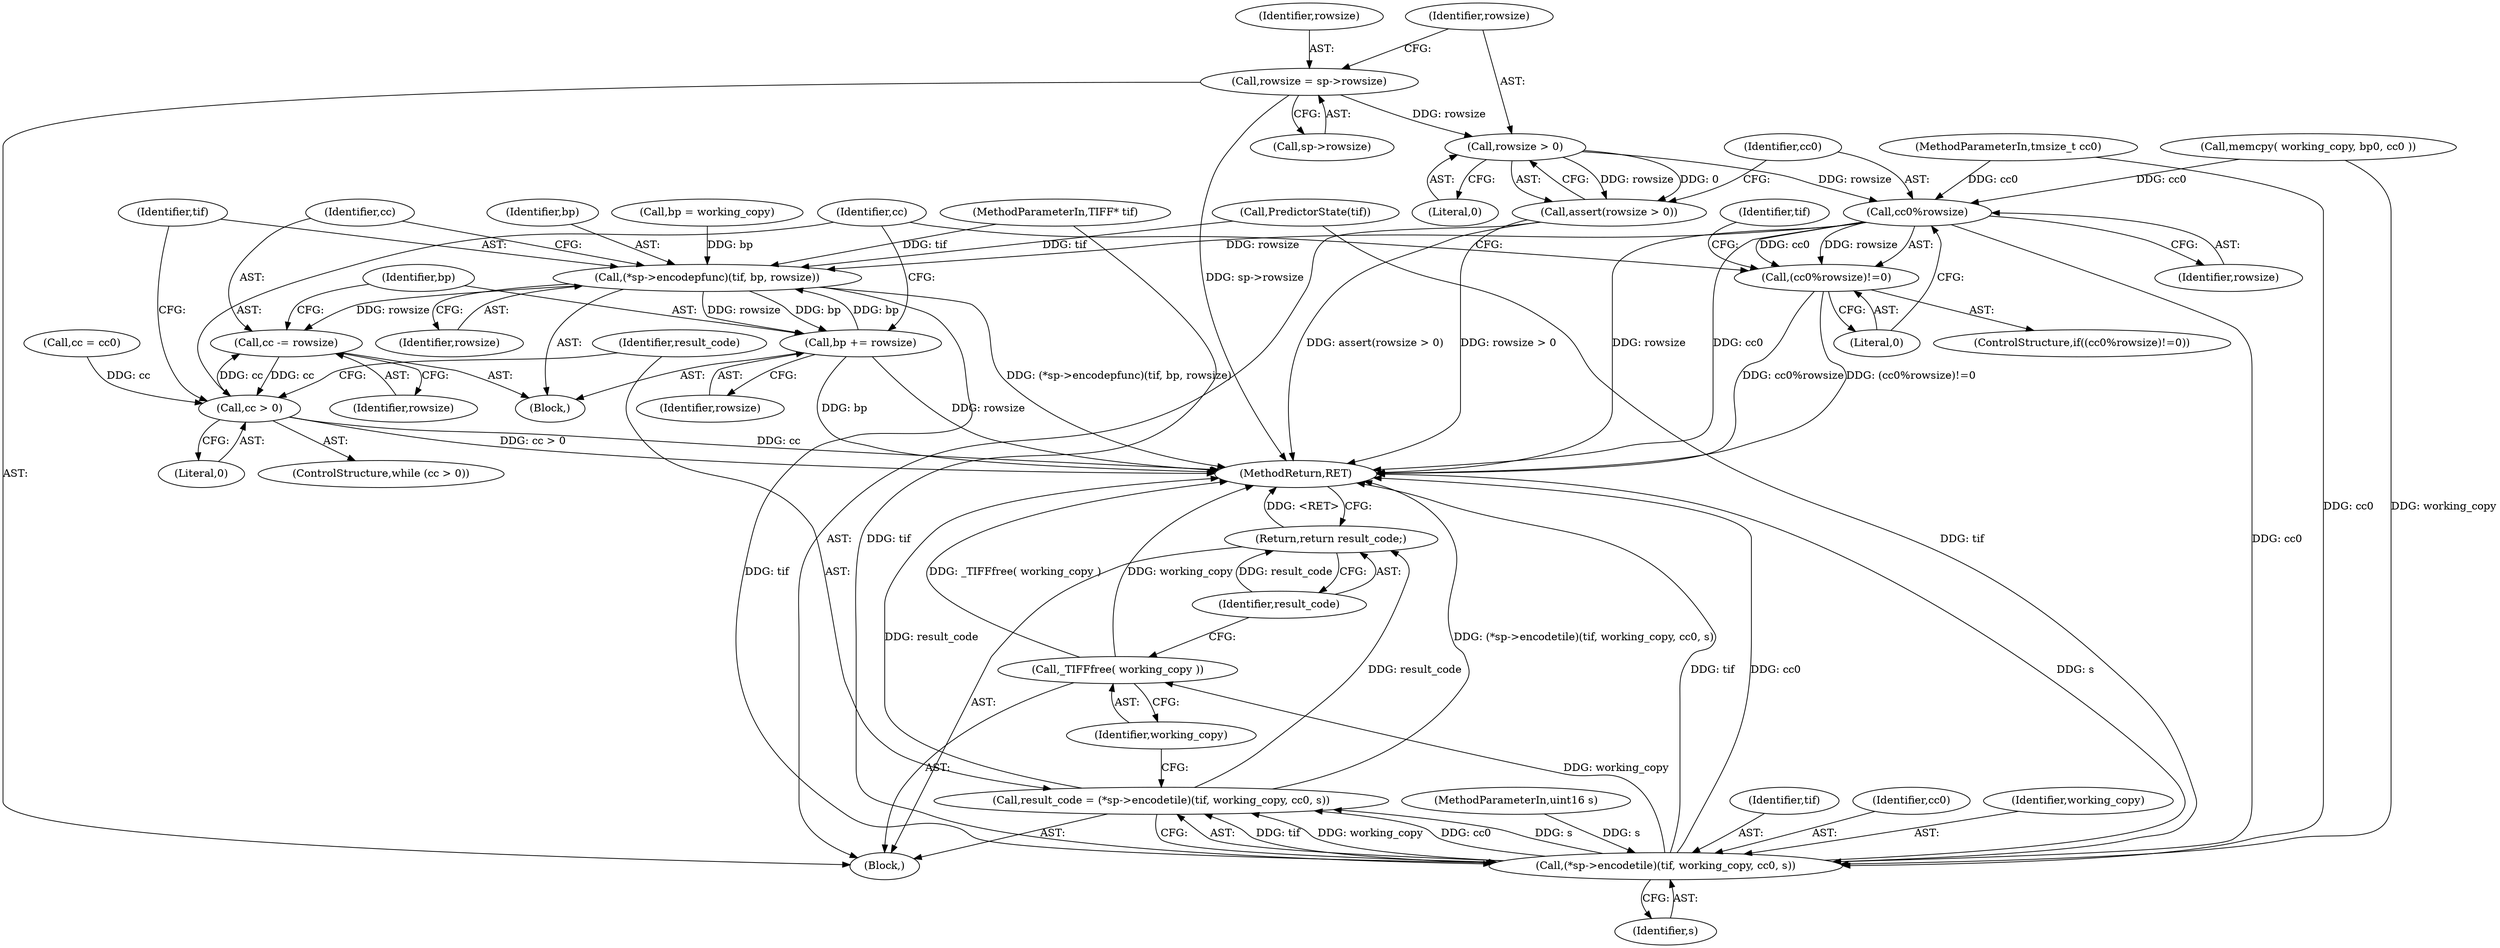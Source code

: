 digraph "0_libtiff_6a984bf7905c6621281588431f384e79d11a2e33@pointer" {
"1000167" [label="(Call,rowsize = sp->rowsize)"];
"1000173" [label="(Call,rowsize > 0)"];
"1000172" [label="(Call,assert(rowsize > 0))"];
"1000178" [label="(Call,cc0%rowsize)"];
"1000177" [label="(Call,(cc0%rowsize)!=0)"];
"1000199" [label="(Call,(*sp->encodepfunc)(tif, bp, rowsize))"];
"1000203" [label="(Call,cc -= rowsize)"];
"1000195" [label="(Call,cc > 0)"];
"1000206" [label="(Call,bp += rowsize)"];
"1000211" [label="(Call,(*sp->encodetile)(tif, working_copy, cc0, s))"];
"1000209" [label="(Call,result_code = (*sp->encodetile)(tif, working_copy, cc0, s))"];
"1000218" [label="(Return,return result_code;)"];
"1000216" [label="(Call,_TIFFfree( working_copy ))"];
"1000105" [label="(MethodParameterIn,uint16 s)"];
"1000219" [label="(Identifier,result_code)"];
"1000203" [label="(Call,cc -= rowsize)"];
"1000172" [label="(Call,assert(rowsize > 0))"];
"1000185" [label="(Identifier,tif)"];
"1000209" [label="(Call,result_code = (*sp->encodetile)(tif, working_copy, cc0, s))"];
"1000212" [label="(Identifier,tif)"];
"1000199" [label="(Call,(*sp->encodepfunc)(tif, bp, rowsize))"];
"1000175" [label="(Literal,0)"];
"1000206" [label="(Call,bp += rowsize)"];
"1000164" [label="(Call,bp = working_copy)"];
"1000197" [label="(Literal,0)"];
"1000168" [label="(Identifier,rowsize)"];
"1000204" [label="(Identifier,cc)"];
"1000176" [label="(ControlStructure,if((cc0%rowsize)!=0))"];
"1000218" [label="(Return,return result_code;)"];
"1000177" [label="(Call,(cc0%rowsize)!=0)"];
"1000114" [label="(Call,PredictorState(tif))"];
"1000181" [label="(Literal,0)"];
"1000180" [label="(Identifier,rowsize)"];
"1000194" [label="(ControlStructure,while (cc > 0))"];
"1000167" [label="(Call,rowsize = sp->rowsize)"];
"1000198" [label="(Block,)"];
"1000118" [label="(Call,cc = cc0)"];
"1000214" [label="(Identifier,cc0)"];
"1000195" [label="(Call,cc > 0)"];
"1000178" [label="(Call,cc0%rowsize)"];
"1000174" [label="(Identifier,rowsize)"];
"1000196" [label="(Identifier,cc)"];
"1000220" [label="(MethodReturn,RET)"];
"1000208" [label="(Identifier,rowsize)"];
"1000106" [label="(Block,)"];
"1000169" [label="(Call,sp->rowsize)"];
"1000211" [label="(Call,(*sp->encodetile)(tif, working_copy, cc0, s))"];
"1000213" [label="(Identifier,working_copy)"];
"1000173" [label="(Call,rowsize > 0)"];
"1000207" [label="(Identifier,bp)"];
"1000215" [label="(Identifier,s)"];
"1000179" [label="(Identifier,cc0)"];
"1000216" [label="(Call,_TIFFfree( working_copy ))"];
"1000205" [label="(Identifier,rowsize)"];
"1000202" [label="(Identifier,rowsize)"];
"1000104" [label="(MethodParameterIn,tmsize_t cc0)"];
"1000201" [label="(Identifier,bp)"];
"1000160" [label="(Call,memcpy( working_copy, bp0, cc0 ))"];
"1000200" [label="(Identifier,tif)"];
"1000102" [label="(MethodParameterIn,TIFF* tif)"];
"1000210" [label="(Identifier,result_code)"];
"1000217" [label="(Identifier,working_copy)"];
"1000167" -> "1000106"  [label="AST: "];
"1000167" -> "1000169"  [label="CFG: "];
"1000168" -> "1000167"  [label="AST: "];
"1000169" -> "1000167"  [label="AST: "];
"1000174" -> "1000167"  [label="CFG: "];
"1000167" -> "1000220"  [label="DDG: sp->rowsize"];
"1000167" -> "1000173"  [label="DDG: rowsize"];
"1000173" -> "1000172"  [label="AST: "];
"1000173" -> "1000175"  [label="CFG: "];
"1000174" -> "1000173"  [label="AST: "];
"1000175" -> "1000173"  [label="AST: "];
"1000172" -> "1000173"  [label="CFG: "];
"1000173" -> "1000172"  [label="DDG: rowsize"];
"1000173" -> "1000172"  [label="DDG: 0"];
"1000173" -> "1000178"  [label="DDG: rowsize"];
"1000172" -> "1000106"  [label="AST: "];
"1000179" -> "1000172"  [label="CFG: "];
"1000172" -> "1000220"  [label="DDG: assert(rowsize > 0)"];
"1000172" -> "1000220"  [label="DDG: rowsize > 0"];
"1000178" -> "1000177"  [label="AST: "];
"1000178" -> "1000180"  [label="CFG: "];
"1000179" -> "1000178"  [label="AST: "];
"1000180" -> "1000178"  [label="AST: "];
"1000181" -> "1000178"  [label="CFG: "];
"1000178" -> "1000220"  [label="DDG: cc0"];
"1000178" -> "1000220"  [label="DDG: rowsize"];
"1000178" -> "1000177"  [label="DDG: cc0"];
"1000178" -> "1000177"  [label="DDG: rowsize"];
"1000160" -> "1000178"  [label="DDG: cc0"];
"1000104" -> "1000178"  [label="DDG: cc0"];
"1000178" -> "1000199"  [label="DDG: rowsize"];
"1000178" -> "1000211"  [label="DDG: cc0"];
"1000177" -> "1000176"  [label="AST: "];
"1000177" -> "1000181"  [label="CFG: "];
"1000181" -> "1000177"  [label="AST: "];
"1000185" -> "1000177"  [label="CFG: "];
"1000196" -> "1000177"  [label="CFG: "];
"1000177" -> "1000220"  [label="DDG: cc0%rowsize"];
"1000177" -> "1000220"  [label="DDG: (cc0%rowsize)!=0"];
"1000199" -> "1000198"  [label="AST: "];
"1000199" -> "1000202"  [label="CFG: "];
"1000200" -> "1000199"  [label="AST: "];
"1000201" -> "1000199"  [label="AST: "];
"1000202" -> "1000199"  [label="AST: "];
"1000204" -> "1000199"  [label="CFG: "];
"1000199" -> "1000220"  [label="DDG: (*sp->encodepfunc)(tif, bp, rowsize)"];
"1000114" -> "1000199"  [label="DDG: tif"];
"1000102" -> "1000199"  [label="DDG: tif"];
"1000206" -> "1000199"  [label="DDG: bp"];
"1000164" -> "1000199"  [label="DDG: bp"];
"1000199" -> "1000203"  [label="DDG: rowsize"];
"1000199" -> "1000206"  [label="DDG: rowsize"];
"1000199" -> "1000206"  [label="DDG: bp"];
"1000199" -> "1000211"  [label="DDG: tif"];
"1000203" -> "1000198"  [label="AST: "];
"1000203" -> "1000205"  [label="CFG: "];
"1000204" -> "1000203"  [label="AST: "];
"1000205" -> "1000203"  [label="AST: "];
"1000207" -> "1000203"  [label="CFG: "];
"1000203" -> "1000195"  [label="DDG: cc"];
"1000195" -> "1000203"  [label="DDG: cc"];
"1000195" -> "1000194"  [label="AST: "];
"1000195" -> "1000197"  [label="CFG: "];
"1000196" -> "1000195"  [label="AST: "];
"1000197" -> "1000195"  [label="AST: "];
"1000200" -> "1000195"  [label="CFG: "];
"1000210" -> "1000195"  [label="CFG: "];
"1000195" -> "1000220"  [label="DDG: cc > 0"];
"1000195" -> "1000220"  [label="DDG: cc"];
"1000118" -> "1000195"  [label="DDG: cc"];
"1000206" -> "1000198"  [label="AST: "];
"1000206" -> "1000208"  [label="CFG: "];
"1000207" -> "1000206"  [label="AST: "];
"1000208" -> "1000206"  [label="AST: "];
"1000196" -> "1000206"  [label="CFG: "];
"1000206" -> "1000220"  [label="DDG: bp"];
"1000206" -> "1000220"  [label="DDG: rowsize"];
"1000211" -> "1000209"  [label="AST: "];
"1000211" -> "1000215"  [label="CFG: "];
"1000212" -> "1000211"  [label="AST: "];
"1000213" -> "1000211"  [label="AST: "];
"1000214" -> "1000211"  [label="AST: "];
"1000215" -> "1000211"  [label="AST: "];
"1000209" -> "1000211"  [label="CFG: "];
"1000211" -> "1000220"  [label="DDG: tif"];
"1000211" -> "1000220"  [label="DDG: cc0"];
"1000211" -> "1000220"  [label="DDG: s"];
"1000211" -> "1000209"  [label="DDG: tif"];
"1000211" -> "1000209"  [label="DDG: working_copy"];
"1000211" -> "1000209"  [label="DDG: cc0"];
"1000211" -> "1000209"  [label="DDG: s"];
"1000114" -> "1000211"  [label="DDG: tif"];
"1000102" -> "1000211"  [label="DDG: tif"];
"1000160" -> "1000211"  [label="DDG: working_copy"];
"1000104" -> "1000211"  [label="DDG: cc0"];
"1000105" -> "1000211"  [label="DDG: s"];
"1000211" -> "1000216"  [label="DDG: working_copy"];
"1000209" -> "1000106"  [label="AST: "];
"1000210" -> "1000209"  [label="AST: "];
"1000217" -> "1000209"  [label="CFG: "];
"1000209" -> "1000220"  [label="DDG: result_code"];
"1000209" -> "1000220"  [label="DDG: (*sp->encodetile)(tif, working_copy, cc0, s)"];
"1000209" -> "1000218"  [label="DDG: result_code"];
"1000218" -> "1000106"  [label="AST: "];
"1000218" -> "1000219"  [label="CFG: "];
"1000219" -> "1000218"  [label="AST: "];
"1000220" -> "1000218"  [label="CFG: "];
"1000218" -> "1000220"  [label="DDG: <RET>"];
"1000219" -> "1000218"  [label="DDG: result_code"];
"1000216" -> "1000106"  [label="AST: "];
"1000216" -> "1000217"  [label="CFG: "];
"1000217" -> "1000216"  [label="AST: "];
"1000219" -> "1000216"  [label="CFG: "];
"1000216" -> "1000220"  [label="DDG: _TIFFfree( working_copy )"];
"1000216" -> "1000220"  [label="DDG: working_copy"];
}
